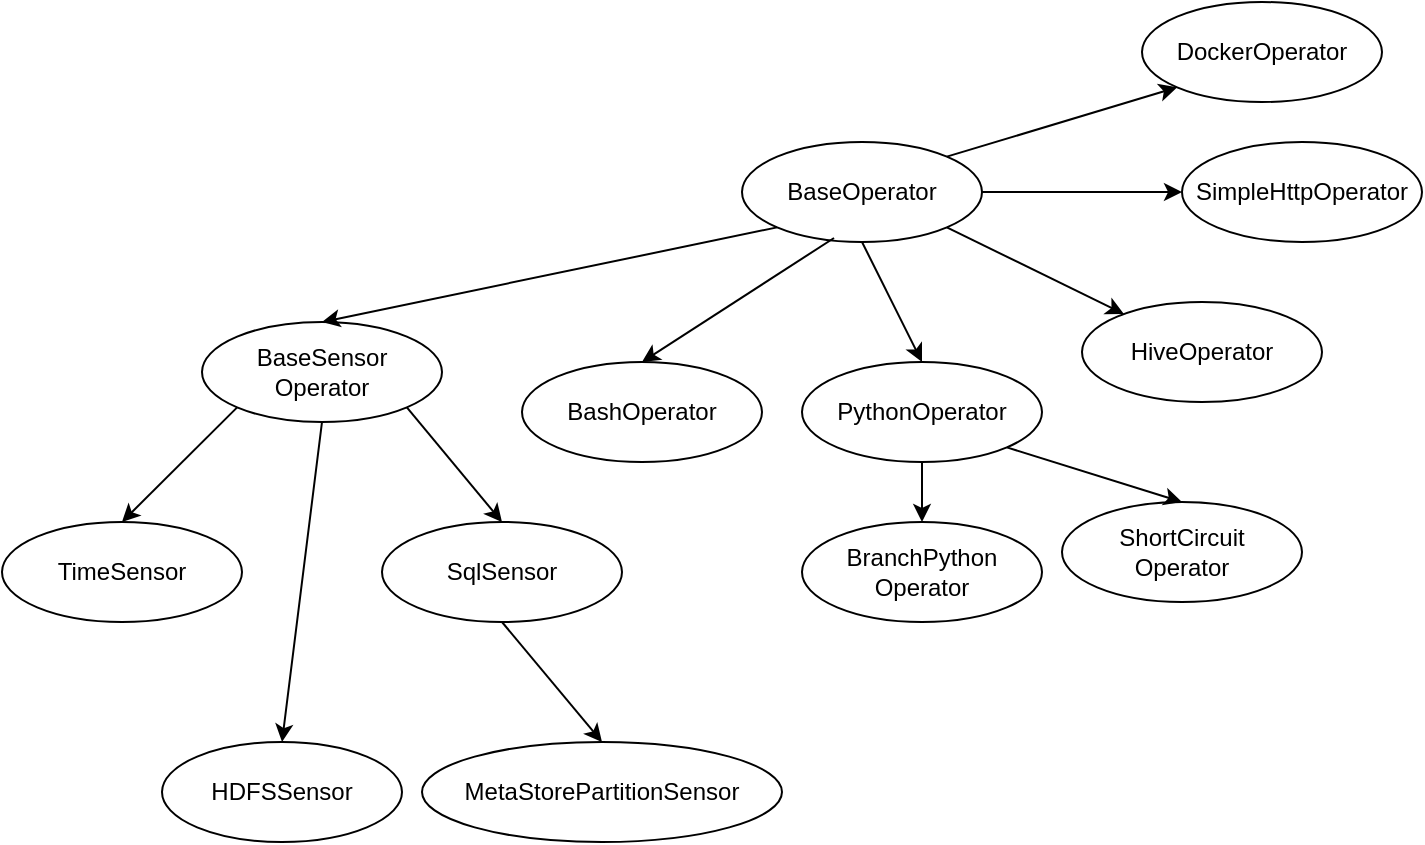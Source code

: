 <mxfile version="14.4.9" type="github">
  <diagram id="jUyntTu2IAr7XHMMcjzN" name="Page-1">
    <mxGraphModel dx="897" dy="512" grid="0" gridSize="10" guides="1" tooltips="1" connect="1" arrows="1" fold="1" page="1" pageScale="1" pageWidth="1100" pageHeight="1700" math="0" shadow="0">
      <root>
        <mxCell id="0" />
        <mxCell id="1" parent="0" />
        <mxCell id="h-C5t-8KYluRM9sZqnQ6-1" value="BaseOperator" style="ellipse;whiteSpace=wrap;html=1;" parent="1" vertex="1">
          <mxGeometry x="550" y="150" width="120" height="50" as="geometry" />
        </mxCell>
        <mxCell id="h-C5t-8KYluRM9sZqnQ6-2" value="BaseSensor&lt;br&gt;Operator" style="ellipse;whiteSpace=wrap;html=1;" parent="1" vertex="1">
          <mxGeometry x="280" y="240" width="120" height="50" as="geometry" />
        </mxCell>
        <mxCell id="h-C5t-8KYluRM9sZqnQ6-5" value="BashOperator" style="ellipse;whiteSpace=wrap;html=1;" parent="1" vertex="1">
          <mxGeometry x="440" y="260" width="120" height="50" as="geometry" />
        </mxCell>
        <mxCell id="h-C5t-8KYluRM9sZqnQ6-6" value="SimpleHttpOperator" style="ellipse;whiteSpace=wrap;html=1;" parent="1" vertex="1">
          <mxGeometry x="770" y="150" width="120" height="50" as="geometry" />
        </mxCell>
        <mxCell id="h-C5t-8KYluRM9sZqnQ6-7" value="HiveOperator" style="ellipse;whiteSpace=wrap;html=1;" parent="1" vertex="1">
          <mxGeometry x="720" y="230" width="120" height="50" as="geometry" />
        </mxCell>
        <mxCell id="h-C5t-8KYluRM9sZqnQ6-8" value="PythonOperator" style="ellipse;whiteSpace=wrap;html=1;" parent="1" vertex="1">
          <mxGeometry x="580" y="260" width="120" height="50" as="geometry" />
        </mxCell>
        <mxCell id="h-C5t-8KYluRM9sZqnQ6-9" value="DockerOperator" style="ellipse;whiteSpace=wrap;html=1;" parent="1" vertex="1">
          <mxGeometry x="750" y="80" width="120" height="50" as="geometry" />
        </mxCell>
        <mxCell id="h-C5t-8KYluRM9sZqnQ6-10" value="SqlSensor" style="ellipse;whiteSpace=wrap;html=1;" parent="1" vertex="1">
          <mxGeometry x="370" y="340" width="120" height="50" as="geometry" />
        </mxCell>
        <mxCell id="h-C5t-8KYluRM9sZqnQ6-11" value="TimeSensor&lt;br&gt;" style="ellipse;whiteSpace=wrap;html=1;" parent="1" vertex="1">
          <mxGeometry x="180" y="340" width="120" height="50" as="geometry" />
        </mxCell>
        <mxCell id="h-C5t-8KYluRM9sZqnQ6-12" value="HDFSSensor" style="ellipse;whiteSpace=wrap;html=1;" parent="1" vertex="1">
          <mxGeometry x="260" y="450" width="120" height="50" as="geometry" />
        </mxCell>
        <mxCell id="h-C5t-8KYluRM9sZqnQ6-13" value="BranchPython&lt;br&gt;Operator" style="ellipse;whiteSpace=wrap;html=1;" parent="1" vertex="1">
          <mxGeometry x="580" y="340" width="120" height="50" as="geometry" />
        </mxCell>
        <mxCell id="h-C5t-8KYluRM9sZqnQ6-14" value="ShortCircuit&lt;br&gt;Operator" style="ellipse;whiteSpace=wrap;html=1;" parent="1" vertex="1">
          <mxGeometry x="710" y="330" width="120" height="50" as="geometry" />
        </mxCell>
        <mxCell id="h-C5t-8KYluRM9sZqnQ6-15" value="MetaStorePartitionSensor" style="ellipse;whiteSpace=wrap;html=1;" parent="1" vertex="1">
          <mxGeometry x="390" y="450" width="180" height="50" as="geometry" />
        </mxCell>
        <mxCell id="h-C5t-8KYluRM9sZqnQ6-16" value="" style="endArrow=classic;html=1;exitX=0.5;exitY=1;exitDx=0;exitDy=0;entryX=0.5;entryY=0;entryDx=0;entryDy=0;" parent="1" source="h-C5t-8KYluRM9sZqnQ6-1" target="h-C5t-8KYluRM9sZqnQ6-8" edge="1">
          <mxGeometry width="50" height="50" relative="1" as="geometry">
            <mxPoint x="480" y="440" as="sourcePoint" />
            <mxPoint x="530" y="390" as="targetPoint" />
          </mxGeometry>
        </mxCell>
        <mxCell id="h-C5t-8KYluRM9sZqnQ6-17" value="" style="endArrow=classic;html=1;entryX=0.5;entryY=0;entryDx=0;entryDy=0;" parent="1" target="h-C5t-8KYluRM9sZqnQ6-5" edge="1">
          <mxGeometry width="50" height="50" relative="1" as="geometry">
            <mxPoint x="596" y="198" as="sourcePoint" />
            <mxPoint x="340" y="210" as="targetPoint" />
          </mxGeometry>
        </mxCell>
        <mxCell id="h-C5t-8KYluRM9sZqnQ6-18" value="" style="endArrow=classic;html=1;exitX=0;exitY=1;exitDx=0;exitDy=0;entryX=0.5;entryY=0;entryDx=0;entryDy=0;" parent="1" source="h-C5t-8KYluRM9sZqnQ6-1" target="h-C5t-8KYluRM9sZqnQ6-2" edge="1">
          <mxGeometry width="50" height="50" relative="1" as="geometry">
            <mxPoint x="220" y="180" as="sourcePoint" />
            <mxPoint x="270" y="130" as="targetPoint" />
          </mxGeometry>
        </mxCell>
        <mxCell id="h-C5t-8KYluRM9sZqnQ6-19" value="" style="endArrow=classic;html=1;exitX=1;exitY=0;exitDx=0;exitDy=0;entryX=0;entryY=1;entryDx=0;entryDy=0;" parent="1" source="h-C5t-8KYluRM9sZqnQ6-1" target="h-C5t-8KYluRM9sZqnQ6-9" edge="1">
          <mxGeometry width="50" height="50" relative="1" as="geometry">
            <mxPoint x="590" y="130" as="sourcePoint" />
            <mxPoint x="640" y="80" as="targetPoint" />
          </mxGeometry>
        </mxCell>
        <mxCell id="h-C5t-8KYluRM9sZqnQ6-20" value="" style="endArrow=classic;html=1;exitX=1;exitY=0.5;exitDx=0;exitDy=0;entryX=0;entryY=0.5;entryDx=0;entryDy=0;" parent="1" source="h-C5t-8KYluRM9sZqnQ6-1" target="h-C5t-8KYluRM9sZqnQ6-6" edge="1">
          <mxGeometry width="50" height="50" relative="1" as="geometry">
            <mxPoint x="520" y="130" as="sourcePoint" />
            <mxPoint x="570" y="80" as="targetPoint" />
          </mxGeometry>
        </mxCell>
        <mxCell id="h-C5t-8KYluRM9sZqnQ6-21" value="" style="endArrow=classic;html=1;exitX=1;exitY=1;exitDx=0;exitDy=0;" parent="1" source="h-C5t-8KYluRM9sZqnQ6-1" target="h-C5t-8KYluRM9sZqnQ6-7" edge="1">
          <mxGeometry width="50" height="50" relative="1" as="geometry">
            <mxPoint x="650" y="230" as="sourcePoint" />
            <mxPoint x="700" y="180" as="targetPoint" />
          </mxGeometry>
        </mxCell>
        <mxCell id="h-C5t-8KYluRM9sZqnQ6-22" value="" style="endArrow=classic;html=1;exitX=0.5;exitY=1;exitDx=0;exitDy=0;" parent="1" source="h-C5t-8KYluRM9sZqnQ6-8" target="h-C5t-8KYluRM9sZqnQ6-13" edge="1">
          <mxGeometry width="50" height="50" relative="1" as="geometry">
            <mxPoint x="700" y="490" as="sourcePoint" />
            <mxPoint x="750" y="440" as="targetPoint" />
          </mxGeometry>
        </mxCell>
        <mxCell id="h-C5t-8KYluRM9sZqnQ6-23" value="" style="endArrow=classic;html=1;exitX=1;exitY=1;exitDx=0;exitDy=0;entryX=0.5;entryY=0;entryDx=0;entryDy=0;" parent="1" source="h-C5t-8KYluRM9sZqnQ6-8" target="h-C5t-8KYluRM9sZqnQ6-14" edge="1">
          <mxGeometry width="50" height="50" relative="1" as="geometry">
            <mxPoint x="620" y="410" as="sourcePoint" />
            <mxPoint x="670" y="360" as="targetPoint" />
          </mxGeometry>
        </mxCell>
        <mxCell id="h-C5t-8KYluRM9sZqnQ6-24" value="" style="endArrow=classic;html=1;exitX=1;exitY=1;exitDx=0;exitDy=0;entryX=0.5;entryY=0;entryDx=0;entryDy=0;" parent="1" source="h-C5t-8KYluRM9sZqnQ6-2" target="h-C5t-8KYluRM9sZqnQ6-10" edge="1">
          <mxGeometry width="50" height="50" relative="1" as="geometry">
            <mxPoint x="360" y="390" as="sourcePoint" />
            <mxPoint x="410" y="340" as="targetPoint" />
          </mxGeometry>
        </mxCell>
        <mxCell id="h-C5t-8KYluRM9sZqnQ6-25" value="" style="endArrow=classic;html=1;entryX=0.5;entryY=0;entryDx=0;entryDy=0;exitX=0;exitY=1;exitDx=0;exitDy=0;" parent="1" source="h-C5t-8KYluRM9sZqnQ6-2" target="h-C5t-8KYluRM9sZqnQ6-11" edge="1">
          <mxGeometry width="50" height="50" relative="1" as="geometry">
            <mxPoint x="370" y="320" as="sourcePoint" />
            <mxPoint x="180" y="240" as="targetPoint" />
          </mxGeometry>
        </mxCell>
        <mxCell id="h-C5t-8KYluRM9sZqnQ6-26" value="" style="endArrow=classic;html=1;exitX=0.5;exitY=1;exitDx=0;exitDy=0;entryX=0.5;entryY=0;entryDx=0;entryDy=0;" parent="1" source="h-C5t-8KYluRM9sZqnQ6-2" target="h-C5t-8KYluRM9sZqnQ6-12" edge="1">
          <mxGeometry width="50" height="50" relative="1" as="geometry">
            <mxPoint x="180" y="500" as="sourcePoint" />
            <mxPoint x="230" y="450" as="targetPoint" />
          </mxGeometry>
        </mxCell>
        <mxCell id="h-C5t-8KYluRM9sZqnQ6-27" value="" style="endArrow=classic;html=1;exitX=0.5;exitY=1;exitDx=0;exitDy=0;entryX=0.5;entryY=0;entryDx=0;entryDy=0;" parent="1" source="h-C5t-8KYluRM9sZqnQ6-10" target="h-C5t-8KYluRM9sZqnQ6-15" edge="1">
          <mxGeometry width="50" height="50" relative="1" as="geometry">
            <mxPoint x="420" y="440" as="sourcePoint" />
            <mxPoint x="470" y="390" as="targetPoint" />
          </mxGeometry>
        </mxCell>
      </root>
    </mxGraphModel>
  </diagram>
</mxfile>
